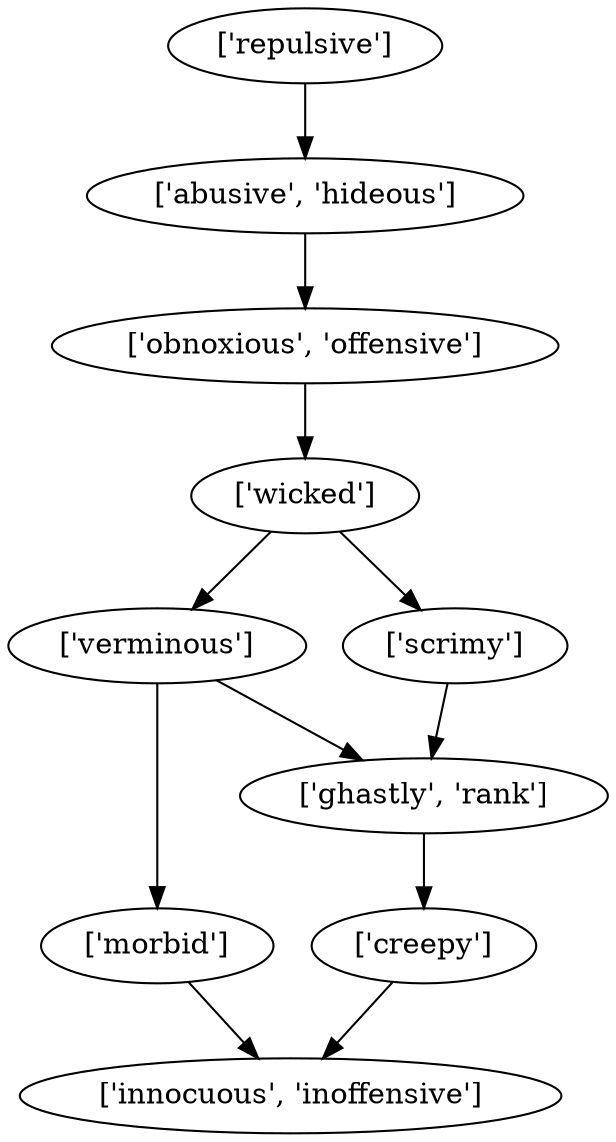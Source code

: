 strict digraph  {
	"['abusive', 'hideous']" -> "['obnoxious', 'offensive']";
	"['obnoxious', 'offensive']" -> "['wicked']";
	"['morbid']" -> "['innocuous', 'inoffensive']";
	"['verminous']" -> "['morbid']";
	"['verminous']" -> "['ghastly', 'rank']";
	"['ghastly', 'rank']" -> "['creepy']";
	"['wicked']" -> "['verminous']";
	"['wicked']" -> "['scrimy']";
	"['repulsive']" -> "['abusive', 'hideous']";
	"['scrimy']" -> "['ghastly', 'rank']";
	"['creepy']" -> "['innocuous', 'inoffensive']";
}
